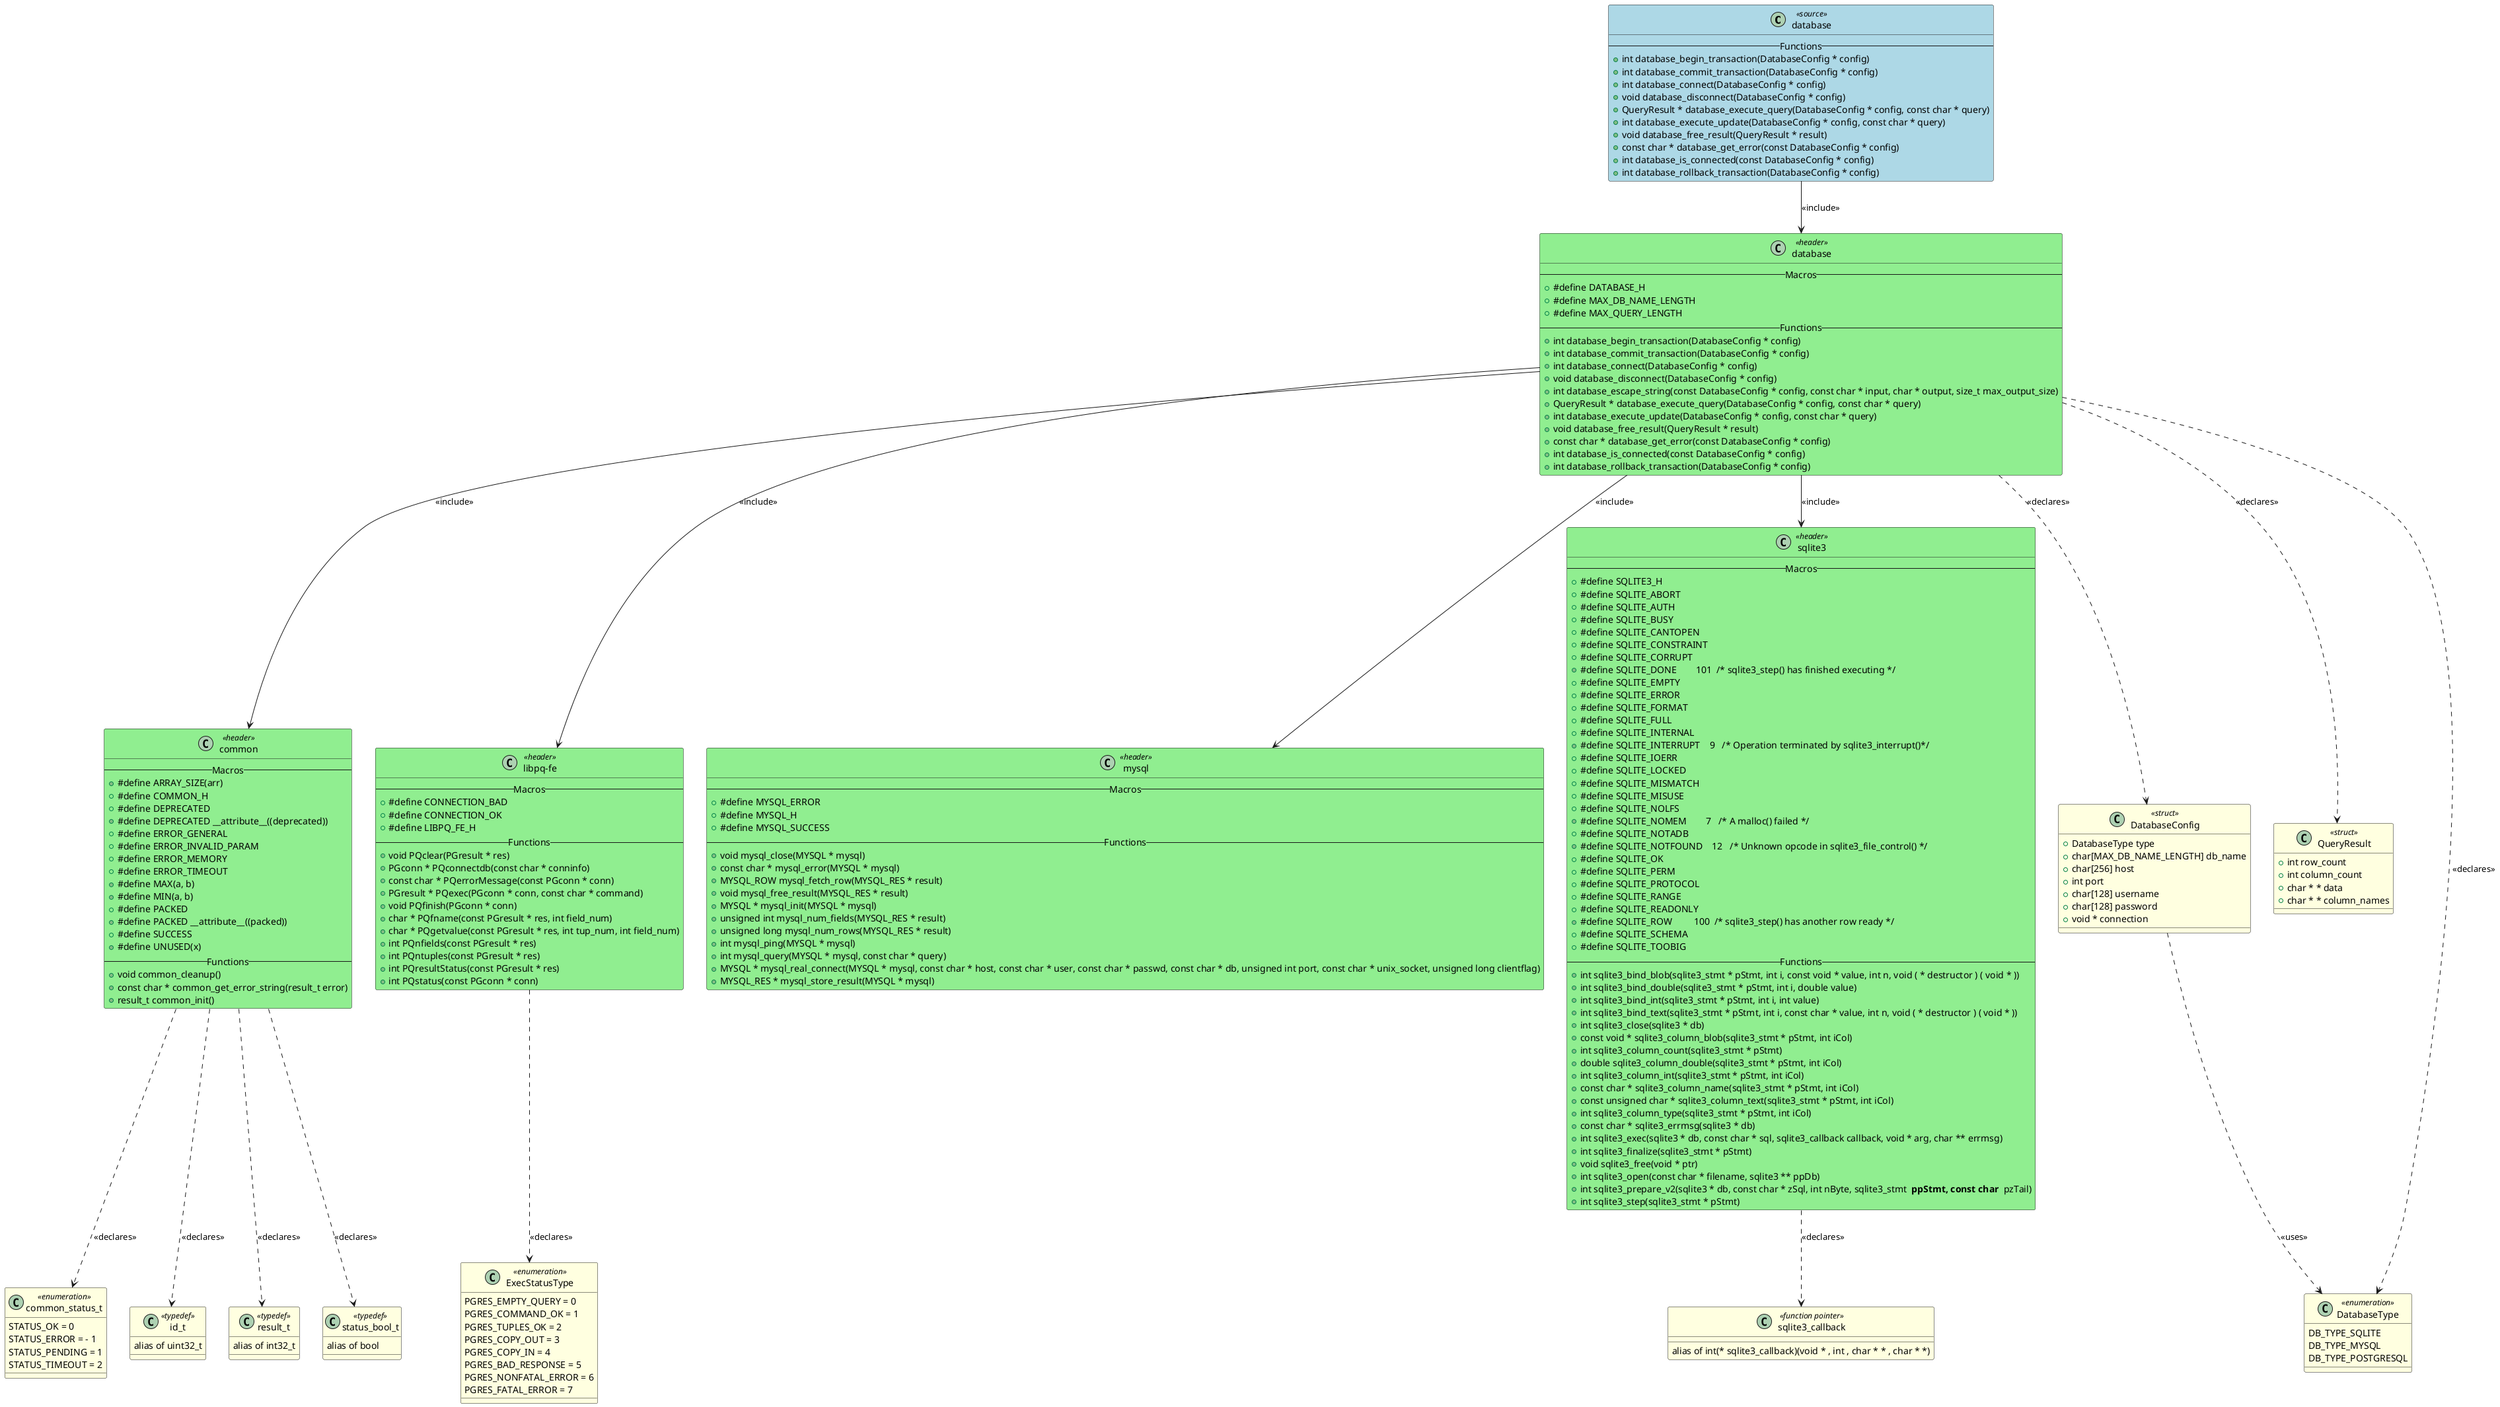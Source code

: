 @startuml database

class "database" as DATABASE <<source>> #LightBlue
{
    -- Functions --
    + int database_begin_transaction(DatabaseConfig * config)
    + int database_commit_transaction(DatabaseConfig * config)
    + int database_connect(DatabaseConfig * config)
    + void database_disconnect(DatabaseConfig * config)
    + QueryResult * database_execute_query(DatabaseConfig * config, const char * query)
    + int database_execute_update(DatabaseConfig * config, const char * query)
    + void database_free_result(QueryResult * result)
    + const char * database_get_error(const DatabaseConfig * config)
    + int database_is_connected(const DatabaseConfig * config)
    + int database_rollback_transaction(DatabaseConfig * config)
}

class "common" as HEADER_COMMON <<header>> #LightGreen
{
    -- Macros --
    + #define ARRAY_SIZE(arr)
    + #define COMMON_H
    + #define DEPRECATED
    + #define DEPRECATED __attribute__((deprecated))
    + #define ERROR_GENERAL
    + #define ERROR_INVALID_PARAM
    + #define ERROR_MEMORY
    + #define ERROR_TIMEOUT
    + #define MAX(a, b)
    + #define MIN(a, b)
    + #define PACKED
    + #define PACKED __attribute__((packed))
    + #define SUCCESS
    + #define UNUSED(x)
    -- Functions --
    + void common_cleanup()
    + const char * common_get_error_string(result_t error)
    + result_t common_init()
}

class "database" as HEADER_DATABASE <<header>> #LightGreen
{
    -- Macros --
    + #define DATABASE_H
    + #define MAX_DB_NAME_LENGTH
    + #define MAX_QUERY_LENGTH
    -- Functions --
    + int database_begin_transaction(DatabaseConfig * config)
    + int database_commit_transaction(DatabaseConfig * config)
    + int database_connect(DatabaseConfig * config)
    + void database_disconnect(DatabaseConfig * config)
    + int database_escape_string(const DatabaseConfig * config, const char * input, char * output, size_t max_output_size)
    + QueryResult * database_execute_query(DatabaseConfig * config, const char * query)
    + int database_execute_update(DatabaseConfig * config, const char * query)
    + void database_free_result(QueryResult * result)
    + const char * database_get_error(const DatabaseConfig * config)
    + int database_is_connected(const DatabaseConfig * config)
    + int database_rollback_transaction(DatabaseConfig * config)
}

class "libpq-fe" as HEADER_LIBPQ_FE <<header>> #LightGreen
{
    -- Macros --
    + #define CONNECTION_BAD
    + #define CONNECTION_OK
    + #define LIBPQ_FE_H
    -- Functions --
    + void PQclear(PGresult * res)
    + PGconn * PQconnectdb(const char * conninfo)
    + const char * PQerrorMessage(const PGconn * conn)
    + PGresult * PQexec(PGconn * conn, const char * command)
    + void PQfinish(PGconn * conn)
    + char * PQfname(const PGresult * res, int field_num)
    + char * PQgetvalue(const PGresult * res, int tup_num, int field_num)
    + int PQnfields(const PGresult * res)
    + int PQntuples(const PGresult * res)
    + int PQresultStatus(const PGresult * res)
    + int PQstatus(const PGconn * conn)
}

class "mysql" as HEADER_MYSQL <<header>> #LightGreen
{
    -- Macros --
    + #define MYSQL_ERROR
    + #define MYSQL_H
    + #define MYSQL_SUCCESS
    -- Functions --
    + void mysql_close(MYSQL * mysql)
    + const char * mysql_error(MYSQL * mysql)
    + MYSQL_ROW mysql_fetch_row(MYSQL_RES * result)
    + void mysql_free_result(MYSQL_RES * result)
    + MYSQL * mysql_init(MYSQL * mysql)
    + unsigned int mysql_num_fields(MYSQL_RES * result)
    + unsigned long mysql_num_rows(MYSQL_RES * result)
    + int mysql_ping(MYSQL * mysql)
    + int mysql_query(MYSQL * mysql, const char * query)
    + MYSQL * mysql_real_connect(MYSQL * mysql, const char * host, const char * user, const char * passwd, const char * db, unsigned int port, const char * unix_socket, unsigned long clientflag)
    + MYSQL_RES * mysql_store_result(MYSQL * mysql)
}

class "sqlite3" as HEADER_SQLITE3 <<header>> #LightGreen
{
    -- Macros --
    + #define SQLITE3_H
    + #define SQLITE_ABORT
    + #define SQLITE_AUTH
    + #define SQLITE_BUSY
    + #define SQLITE_CANTOPEN
    + #define SQLITE_CONSTRAINT
    + #define SQLITE_CORRUPT
    + #define SQLITE_DONE        101  /* sqlite3_step() has finished executing */
    + #define SQLITE_EMPTY
    + #define SQLITE_ERROR
    + #define SQLITE_FORMAT
    + #define SQLITE_FULL
    + #define SQLITE_INTERNAL
    + #define SQLITE_INTERRUPT    9   /* Operation terminated by sqlite3_interrupt()*/
    + #define SQLITE_IOERR
    + #define SQLITE_LOCKED
    + #define SQLITE_MISMATCH
    + #define SQLITE_MISUSE
    + #define SQLITE_NOLFS
    + #define SQLITE_NOMEM        7   /* A malloc() failed */
    + #define SQLITE_NOTADB
    + #define SQLITE_NOTFOUND    12   /* Unknown opcode in sqlite3_file_control() */
    + #define SQLITE_OK
    + #define SQLITE_PERM
    + #define SQLITE_PROTOCOL
    + #define SQLITE_RANGE
    + #define SQLITE_READONLY
    + #define SQLITE_ROW         100  /* sqlite3_step() has another row ready */
    + #define SQLITE_SCHEMA
    + #define SQLITE_TOOBIG
    -- Functions --
    + int sqlite3_bind_blob(sqlite3_stmt * pStmt, int i, const void * value, int n, void ( * destructor ) ( void * ))
    + int sqlite3_bind_double(sqlite3_stmt * pStmt, int i, double value)
    + int sqlite3_bind_int(sqlite3_stmt * pStmt, int i, int value)
    + int sqlite3_bind_text(sqlite3_stmt * pStmt, int i, const char * value, int n, void ( * destructor ) ( void * ))
    + int sqlite3_close(sqlite3 * db)
    + const void * sqlite3_column_blob(sqlite3_stmt * pStmt, int iCol)
    + int sqlite3_column_count(sqlite3_stmt * pStmt)
    + double sqlite3_column_double(sqlite3_stmt * pStmt, int iCol)
    + int sqlite3_column_int(sqlite3_stmt * pStmt, int iCol)
    + const char * sqlite3_column_name(sqlite3_stmt * pStmt, int iCol)
    + const unsigned char * sqlite3_column_text(sqlite3_stmt * pStmt, int iCol)
    + int sqlite3_column_type(sqlite3_stmt * pStmt, int iCol)
    + const char * sqlite3_errmsg(sqlite3 * db)
    + int sqlite3_exec(sqlite3 * db, const char * sql, sqlite3_callback callback, void * arg, char ** errmsg)
    + int sqlite3_finalize(sqlite3_stmt * pStmt)
    + void sqlite3_free(void * ptr)
    + int sqlite3_open(const char * filename, sqlite3 ** ppDb)
    + int sqlite3_prepare_v2(sqlite3 * db, const char * zSql, int nByte, sqlite3_stmt ** ppStmt, const char ** pzTail)
    + int sqlite3_step(sqlite3_stmt * pStmt)
}

class "common_status_t" as TYPEDEF_COMMON_STATUS_T <<enumeration>> #LightYellow
{
    STATUS_OK = 0
    STATUS_ERROR = - 1
    STATUS_PENDING = 1
    STATUS_TIMEOUT = 2
}

class "id_t" as TYPEDEF_ID_T <<typedef>> #LightYellow
{
    alias of uint32_t
}

class "result_t" as TYPEDEF_RESULT_T <<typedef>> #LightYellow
{
    alias of int32_t
}

class "status_bool_t" as TYPEDEF_STATUS_BOOL_T <<typedef>> #LightYellow
{
    alias of bool
}

class "DatabaseConfig" as TYPEDEF_DATABASECONFIG <<struct>> #LightYellow
{
    + DatabaseType type
    + char[MAX_DB_NAME_LENGTH] db_name
    + char[256] host
    + int port
    + char[128] username
    + char[128] password
    + void * connection
}

class "QueryResult" as TYPEDEF_QUERYRESULT <<struct>> #LightYellow
{
    + int row_count
    + int column_count
    + char * * data
    + char * * column_names
}

class "DatabaseType" as TYPEDEF_DATABASETYPE <<enumeration>> #LightYellow
{
    DB_TYPE_SQLITE
    DB_TYPE_MYSQL
    DB_TYPE_POSTGRESQL
}

class "ExecStatusType" as TYPEDEF_EXECSTATUSTYPE <<enumeration>> #LightYellow
{
    PGRES_EMPTY_QUERY = 0
    PGRES_COMMAND_OK = 1
    PGRES_TUPLES_OK = 2
    PGRES_COPY_OUT = 3
    PGRES_COPY_IN = 4
    PGRES_BAD_RESPONSE = 5
    PGRES_NONFATAL_ERROR = 6
    PGRES_FATAL_ERROR = 7
}

class "sqlite3_callback" as TYPEDEF_SQLITE3_CALLBACK <<function pointer>> #LightYellow
{
    alias of int(* sqlite3_callback)(void * , int , char * * , char * *)
}


' Include relationships
DATABASE --> HEADER_DATABASE : <<include>>
HEADER_DATABASE --> HEADER_COMMON : <<include>>
HEADER_DATABASE --> HEADER_LIBPQ_FE : <<include>>
HEADER_DATABASE --> HEADER_MYSQL : <<include>>
HEADER_DATABASE --> HEADER_SQLITE3 : <<include>>

' Declaration relationships
HEADER_COMMON ..> TYPEDEF_COMMON_STATUS_T : <<declares>>
HEADER_COMMON ..> TYPEDEF_ID_T : <<declares>>
HEADER_COMMON ..> TYPEDEF_RESULT_T : <<declares>>
HEADER_COMMON ..> TYPEDEF_STATUS_BOOL_T : <<declares>>
HEADER_DATABASE ..> TYPEDEF_DATABASECONFIG : <<declares>>
HEADER_DATABASE ..> TYPEDEF_QUERYRESULT : <<declares>>
HEADER_DATABASE ..> TYPEDEF_DATABASETYPE : <<declares>>
HEADER_LIBPQ_FE ..> TYPEDEF_EXECSTATUSTYPE : <<declares>>
HEADER_SQLITE3 ..> TYPEDEF_SQLITE3_CALLBACK : <<declares>>

' Uses relationships
TYPEDEF_DATABASECONFIG ..> TYPEDEF_DATABASETYPE : <<uses>>

@enduml